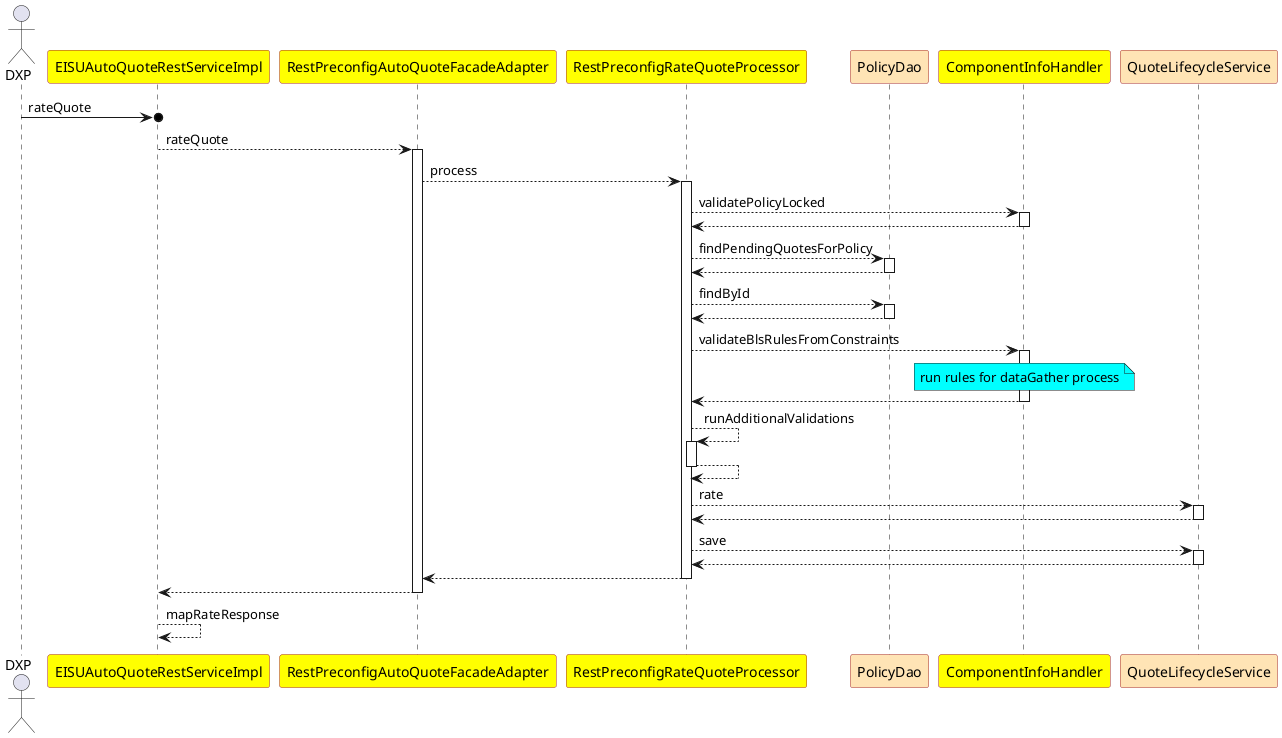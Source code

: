 @startuml

skinparam  participant {
  BackgroundColor yellow
  BorderColor brown
}

actor DXP

participant EISUAutoQuoteRestServiceImpl
participant RestPreconfigAutoQuoteFacadeAdapter
participant RestPreconfigRateQuoteProcessor
participant PolicyDao #moccasin
participant ComponentInfoHandler
participant QuoteLifecycleService #moccasin

DXP ->o EISUAutoQuoteRestServiceImpl:rateQuote
EISUAutoQuoteRestServiceImpl --> RestPreconfigAutoQuoteFacadeAdapter ++: rateQuote
RestPreconfigAutoQuoteFacadeAdapter --> RestPreconfigRateQuoteProcessor ++: process
RestPreconfigRateQuoteProcessor --> ComponentInfoHandler++:validatePolicyLocked
return
RestPreconfigRateQuoteProcessor --> PolicyDao ++ :findPendingQuotesForPolicy
return
RestPreconfigRateQuoteProcessor --> PolicyDao ++ :findById
return
RestPreconfigRateQuoteProcessor --> ComponentInfoHandler++:validateBlsRulesFromConstraints
note over ComponentInfoHandler #aqua: run rules for dataGather process
return
RestPreconfigRateQuoteProcessor --> RestPreconfigRateQuoteProcessor ++:runAdditionalValidations
return
RestPreconfigRateQuoteProcessor --> QuoteLifecycleService ++:rate
return
RestPreconfigRateQuoteProcessor --> QuoteLifecycleService ++:save
return
return
return
EISUAutoQuoteRestServiceImpl --> EISUAutoQuoteRestServiceImpl :mapRateResponse





@enduml
